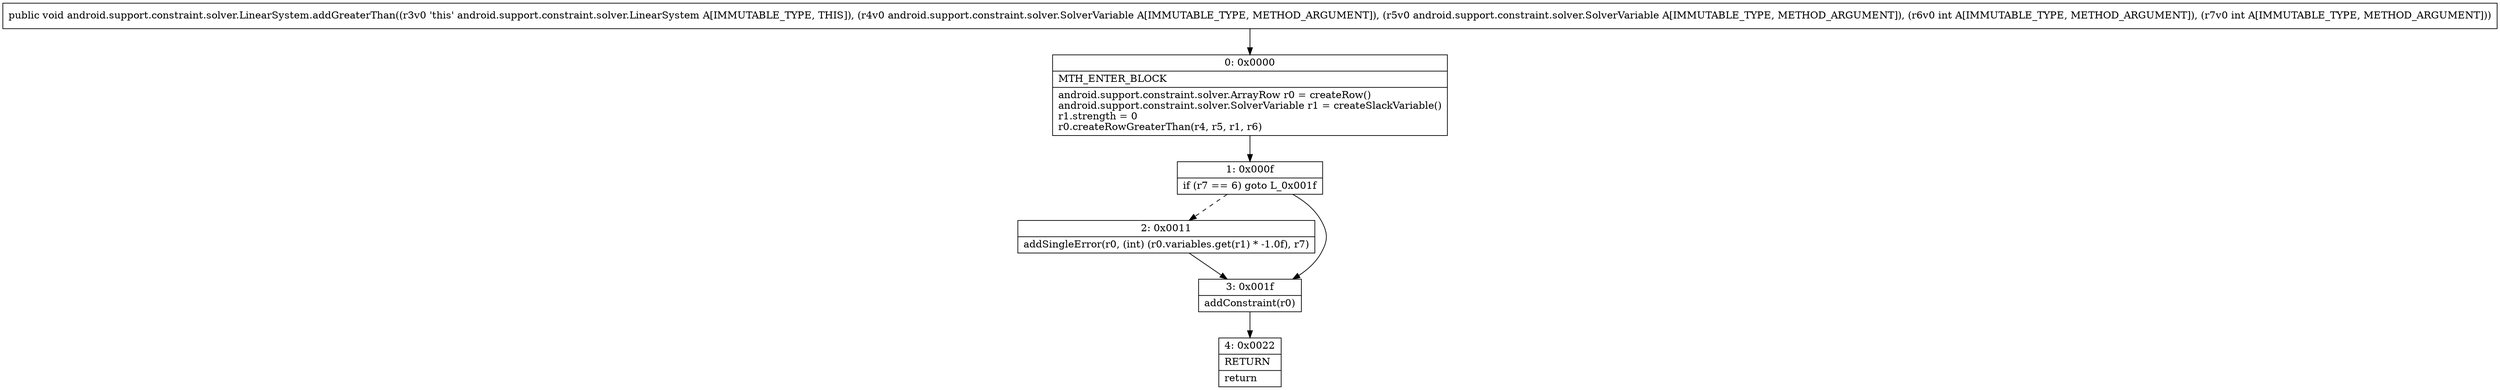 digraph "CFG forandroid.support.constraint.solver.LinearSystem.addGreaterThan(Landroid\/support\/constraint\/solver\/SolverVariable;Landroid\/support\/constraint\/solver\/SolverVariable;II)V" {
Node_0 [shape=record,label="{0\:\ 0x0000|MTH_ENTER_BLOCK\l|android.support.constraint.solver.ArrayRow r0 = createRow()\landroid.support.constraint.solver.SolverVariable r1 = createSlackVariable()\lr1.strength = 0\lr0.createRowGreaterThan(r4, r5, r1, r6)\l}"];
Node_1 [shape=record,label="{1\:\ 0x000f|if (r7 == 6) goto L_0x001f\l}"];
Node_2 [shape=record,label="{2\:\ 0x0011|addSingleError(r0, (int) (r0.variables.get(r1) * \-1.0f), r7)\l}"];
Node_3 [shape=record,label="{3\:\ 0x001f|addConstraint(r0)\l}"];
Node_4 [shape=record,label="{4\:\ 0x0022|RETURN\l|return\l}"];
MethodNode[shape=record,label="{public void android.support.constraint.solver.LinearSystem.addGreaterThan((r3v0 'this' android.support.constraint.solver.LinearSystem A[IMMUTABLE_TYPE, THIS]), (r4v0 android.support.constraint.solver.SolverVariable A[IMMUTABLE_TYPE, METHOD_ARGUMENT]), (r5v0 android.support.constraint.solver.SolverVariable A[IMMUTABLE_TYPE, METHOD_ARGUMENT]), (r6v0 int A[IMMUTABLE_TYPE, METHOD_ARGUMENT]), (r7v0 int A[IMMUTABLE_TYPE, METHOD_ARGUMENT])) }"];
MethodNode -> Node_0;
Node_0 -> Node_1;
Node_1 -> Node_2[style=dashed];
Node_1 -> Node_3;
Node_2 -> Node_3;
Node_3 -> Node_4;
}

